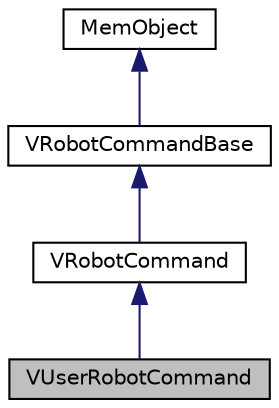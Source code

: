 digraph "VUserRobotCommand"
{
  edge [fontname="Helvetica",fontsize="10",labelfontname="Helvetica",labelfontsize="10"];
  node [fontname="Helvetica",fontsize="10",shape=record];
  Node1 [label="VUserRobotCommand",height=0.2,width=0.4,color="black", fillcolor="grey75", style="filled", fontcolor="black"];
  Node2 -> Node1 [dir="back",color="midnightblue",fontsize="10",style="solid",fontname="Helvetica"];
  Node2 [label="VRobotCommand",height=0.2,width=0.4,color="black", fillcolor="white", style="filled",URL="$class_v_robot_command.html",tooltip="VRobotCommand 机器人命令基类 "];
  Node3 -> Node2 [dir="back",color="midnightblue",fontsize="10",style="solid",fontname="Helvetica"];
  Node3 [label="VRobotCommandBase",height=0.2,width=0.4,color="black", fillcolor="white", style="filled",URL="$class_v_robot_command_base.html",tooltip="VRobotCommandBase 机器人命令接口 "];
  Node4 -> Node3 [dir="back",color="midnightblue",fontsize="10",style="solid",fontname="Helvetica"];
  Node4 [label="MemObject",height=0.2,width=0.4,color="black", fillcolor="white", style="filled",URL="$class_mem_object.html"];
}

